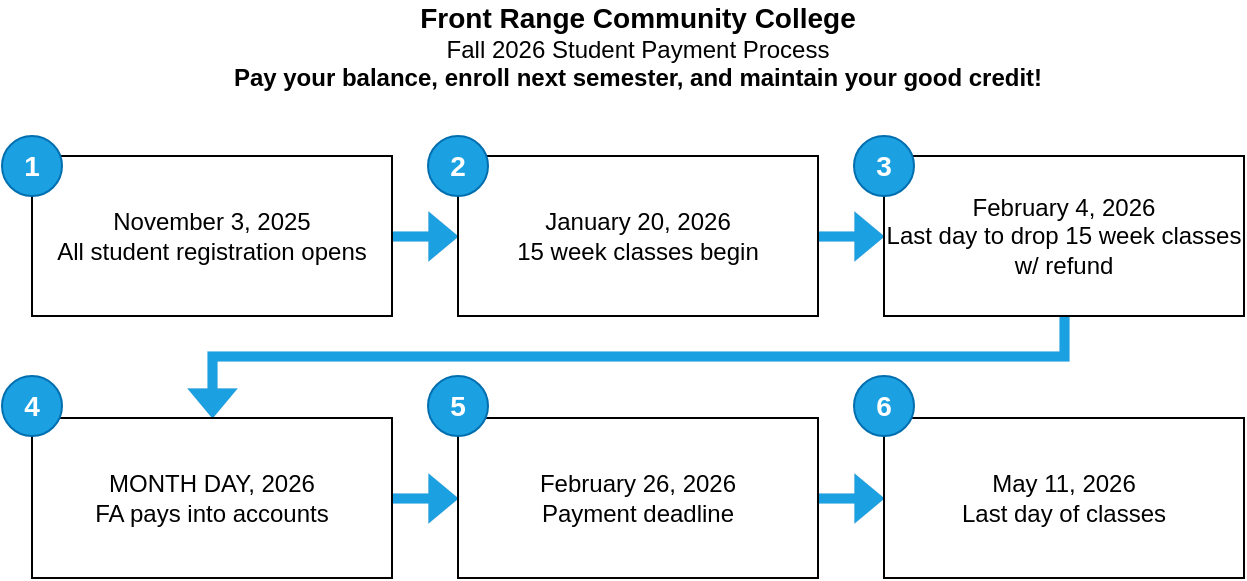 <mxfile version="28.2.7">
  <diagram name="Page-1" id="ttaSN7CeZxhin2anubeR">
    <mxGraphModel dx="815" dy="444" grid="1" gridSize="10" guides="1" tooltips="1" connect="1" arrows="1" fold="1" page="1" pageScale="1" pageWidth="850" pageHeight="1100" math="0" shadow="0">
      <root>
        <mxCell id="0" />
        <mxCell id="1" parent="0" />
        <mxCell id="pfOP6WvD-VPl3fYQwub2-2" value="&lt;b&gt;&lt;font style=&quot;font-size: 14px;&quot;&gt;Front Range Community College&lt;/font&gt;&lt;/b&gt;&lt;div&gt;Fall 2026 Student Payment Process&lt;/div&gt;&lt;div&gt;&lt;b&gt;Pay your balance, enroll next semester, and maintain your good credit!&lt;/b&gt;&lt;/div&gt;" style="text;html=1;whiteSpace=wrap;strokeColor=none;fillColor=none;align=center;verticalAlign=middle;rounded=0;" parent="1" vertex="1">
          <mxGeometry x="205" y="280" width="440" height="30" as="geometry" />
        </mxCell>
        <mxCell id="pfOP6WvD-VPl3fYQwub2-15" style="edgeStyle=orthogonalEdgeStyle;rounded=0;orthogonalLoop=1;jettySize=auto;html=1;entryX=0;entryY=0.5;entryDx=0;entryDy=0;fillColor=#1ba1e2;strokeColor=#006EAF;strokeWidth=0;shape=flexArrow;sourcePerimeterSpacing=0;targetPerimeterSpacing=1;startArrow=none;startFill=0;endArrow=block;endFill=0;endSize=5;startSize=5;width=5;" parent="1" source="pfOP6WvD-VPl3fYQwub2-3" target="pfOP6WvD-VPl3fYQwub2-4" edge="1">
          <mxGeometry relative="1" as="geometry" />
        </mxCell>
        <mxCell id="pfOP6WvD-VPl3fYQwub2-3" value="November 3, 2025&lt;div&gt;All student registration opens&lt;/div&gt;" style="rounded=0;whiteSpace=wrap;html=1;" parent="1" vertex="1">
          <mxGeometry x="122" y="350" width="180" height="80" as="geometry" />
        </mxCell>
        <mxCell id="pfOP6WvD-VPl3fYQwub2-17" style="edgeStyle=orthogonalEdgeStyle;shape=flexArrow;rounded=0;orthogonalLoop=1;jettySize=auto;html=1;entryX=0;entryY=0.5;entryDx=0;entryDy=0;strokeColor=#006EAF;strokeWidth=0;align=center;verticalAlign=middle;fontFamily=Helvetica;fontSize=11;fontColor=default;labelBackgroundColor=default;startArrow=none;startFill=0;startSize=5;endArrow=block;endFill=0;endSize=5;sourcePerimeterSpacing=0;targetPerimeterSpacing=1;fillColor=#1ba1e2;width=5;" parent="1" source="pfOP6WvD-VPl3fYQwub2-4" target="pfOP6WvD-VPl3fYQwub2-5" edge="1">
          <mxGeometry relative="1" as="geometry" />
        </mxCell>
        <mxCell id="pfOP6WvD-VPl3fYQwub2-4" value="January 20, 2026&lt;div&gt;15 week classes begin&lt;/div&gt;" style="rounded=0;whiteSpace=wrap;html=1;" parent="1" vertex="1">
          <mxGeometry x="335" y="350" width="180" height="80" as="geometry" />
        </mxCell>
        <mxCell id="031L6QXwiXrA_j9798F7-1" style="edgeStyle=orthogonalEdgeStyle;shape=flexArrow;rounded=0;orthogonalLoop=1;jettySize=auto;html=1;entryX=0.5;entryY=0;entryDx=0;entryDy=0;strokeColor=#006EAF;strokeWidth=0;align=center;verticalAlign=middle;fontFamily=Helvetica;fontSize=11;fontColor=default;labelBackgroundColor=default;startArrow=none;startFill=0;startSize=1;endArrow=block;endFill=0;endSize=5;sourcePerimeterSpacing=0;targetPerimeterSpacing=1;fillColor=#1ba1e2;width=5;" edge="1" parent="1" source="pfOP6WvD-VPl3fYQwub2-5" target="pfOP6WvD-VPl3fYQwub2-6">
          <mxGeometry relative="1" as="geometry">
            <Array as="points">
              <mxPoint x="638" y="450" />
              <mxPoint x="212" y="450" />
            </Array>
          </mxGeometry>
        </mxCell>
        <mxCell id="pfOP6WvD-VPl3fYQwub2-5" value="February 4, 2026&lt;div&gt;Last day to drop 15 week classes w/ refund&lt;/div&gt;" style="rounded=0;whiteSpace=wrap;html=1;" parent="1" vertex="1">
          <mxGeometry x="548" y="350" width="180" height="80" as="geometry" />
        </mxCell>
        <mxCell id="pfOP6WvD-VPl3fYQwub2-19" style="edgeStyle=orthogonalEdgeStyle;shape=flexArrow;rounded=0;orthogonalLoop=1;jettySize=auto;html=1;entryX=0;entryY=0.5;entryDx=0;entryDy=0;strokeColor=#006EAF;strokeWidth=0;align=center;verticalAlign=middle;fontFamily=Helvetica;fontSize=11;fontColor=default;labelBackgroundColor=default;startArrow=none;startFill=0;startSize=5;endArrow=block;endFill=0;endSize=5;sourcePerimeterSpacing=0;targetPerimeterSpacing=1;fillColor=#1ba1e2;width=5;" parent="1" source="pfOP6WvD-VPl3fYQwub2-6" target="pfOP6WvD-VPl3fYQwub2-7" edge="1">
          <mxGeometry relative="1" as="geometry" />
        </mxCell>
        <mxCell id="pfOP6WvD-VPl3fYQwub2-6" value="MONTH DAY, 2026&lt;div&gt;FA pays into accounts&lt;/div&gt;" style="rounded=0;whiteSpace=wrap;html=1;" parent="1" vertex="1">
          <mxGeometry x="122" y="481" width="180" height="80" as="geometry" />
        </mxCell>
        <mxCell id="pfOP6WvD-VPl3fYQwub2-20" style="edgeStyle=orthogonalEdgeStyle;shape=flexArrow;rounded=0;orthogonalLoop=1;jettySize=auto;html=1;entryX=0;entryY=0.5;entryDx=0;entryDy=0;strokeColor=#006EAF;strokeWidth=0;align=center;verticalAlign=middle;fontFamily=Helvetica;fontSize=11;fontColor=default;labelBackgroundColor=default;startArrow=none;startFill=0;startSize=5;endArrow=block;endFill=0;endSize=5;sourcePerimeterSpacing=0;targetPerimeterSpacing=1;fillColor=#1ba1e2;width=5;" parent="1" source="pfOP6WvD-VPl3fYQwub2-7" target="pfOP6WvD-VPl3fYQwub2-8" edge="1">
          <mxGeometry relative="1" as="geometry" />
        </mxCell>
        <mxCell id="pfOP6WvD-VPl3fYQwub2-7" value="February 26, 2026&lt;div&gt;Payment deadline&lt;/div&gt;" style="rounded=0;whiteSpace=wrap;html=1;" parent="1" vertex="1">
          <mxGeometry x="335" y="481" width="180" height="80" as="geometry" />
        </mxCell>
        <mxCell id="pfOP6WvD-VPl3fYQwub2-8" value="&lt;div&gt;May 11, 2026&lt;/div&gt;&lt;div&gt;Last day of classes&lt;/div&gt;" style="rounded=0;whiteSpace=wrap;html=1;" parent="1" vertex="1">
          <mxGeometry x="548" y="481" width="180" height="80" as="geometry" />
        </mxCell>
        <mxCell id="pfOP6WvD-VPl3fYQwub2-9" value="1" style="ellipse;whiteSpace=wrap;html=1;aspect=fixed;fillColor=#1ba1e2;strokeColor=#006EAF;fontColor=#ffffff;fontStyle=1;fontSize=14;" parent="1" vertex="1">
          <mxGeometry x="107" y="340" width="30" height="30" as="geometry" />
        </mxCell>
        <mxCell id="pfOP6WvD-VPl3fYQwub2-10" value="2" style="ellipse;whiteSpace=wrap;html=1;aspect=fixed;fillColor=#1ba1e2;fontColor=#ffffff;strokeColor=#006EAF;fontStyle=1;fontSize=14;" parent="1" vertex="1">
          <mxGeometry x="320" y="340" width="30" height="30" as="geometry" />
        </mxCell>
        <mxCell id="pfOP6WvD-VPl3fYQwub2-11" value="3" style="ellipse;whiteSpace=wrap;html=1;aspect=fixed;fillColor=#1ba1e2;fontColor=#ffffff;strokeColor=#006EAF;fontStyle=1;fontSize=14;" parent="1" vertex="1">
          <mxGeometry x="533" y="340" width="30" height="30" as="geometry" />
        </mxCell>
        <mxCell id="pfOP6WvD-VPl3fYQwub2-12" value="4" style="ellipse;whiteSpace=wrap;html=1;aspect=fixed;fillColor=#1ba1e2;fontColor=#ffffff;strokeColor=#006EAF;fontStyle=1;fontSize=14;" parent="1" vertex="1">
          <mxGeometry x="107" y="460" width="30" height="30" as="geometry" />
        </mxCell>
        <mxCell id="pfOP6WvD-VPl3fYQwub2-13" value="5" style="ellipse;whiteSpace=wrap;html=1;aspect=fixed;fillColor=#1ba1e2;fontColor=#ffffff;strokeColor=#006EAF;fontStyle=1;fontSize=14;" parent="1" vertex="1">
          <mxGeometry x="320" y="460" width="30" height="30" as="geometry" />
        </mxCell>
        <mxCell id="pfOP6WvD-VPl3fYQwub2-14" value="6" style="ellipse;whiteSpace=wrap;html=1;aspect=fixed;fillColor=#1ba1e2;fontColor=#ffffff;strokeColor=#006EAF;fontStyle=1;fontSize=14;" parent="1" vertex="1">
          <mxGeometry x="533" y="460" width="30" height="30" as="geometry" />
        </mxCell>
      </root>
    </mxGraphModel>
  </diagram>
</mxfile>
